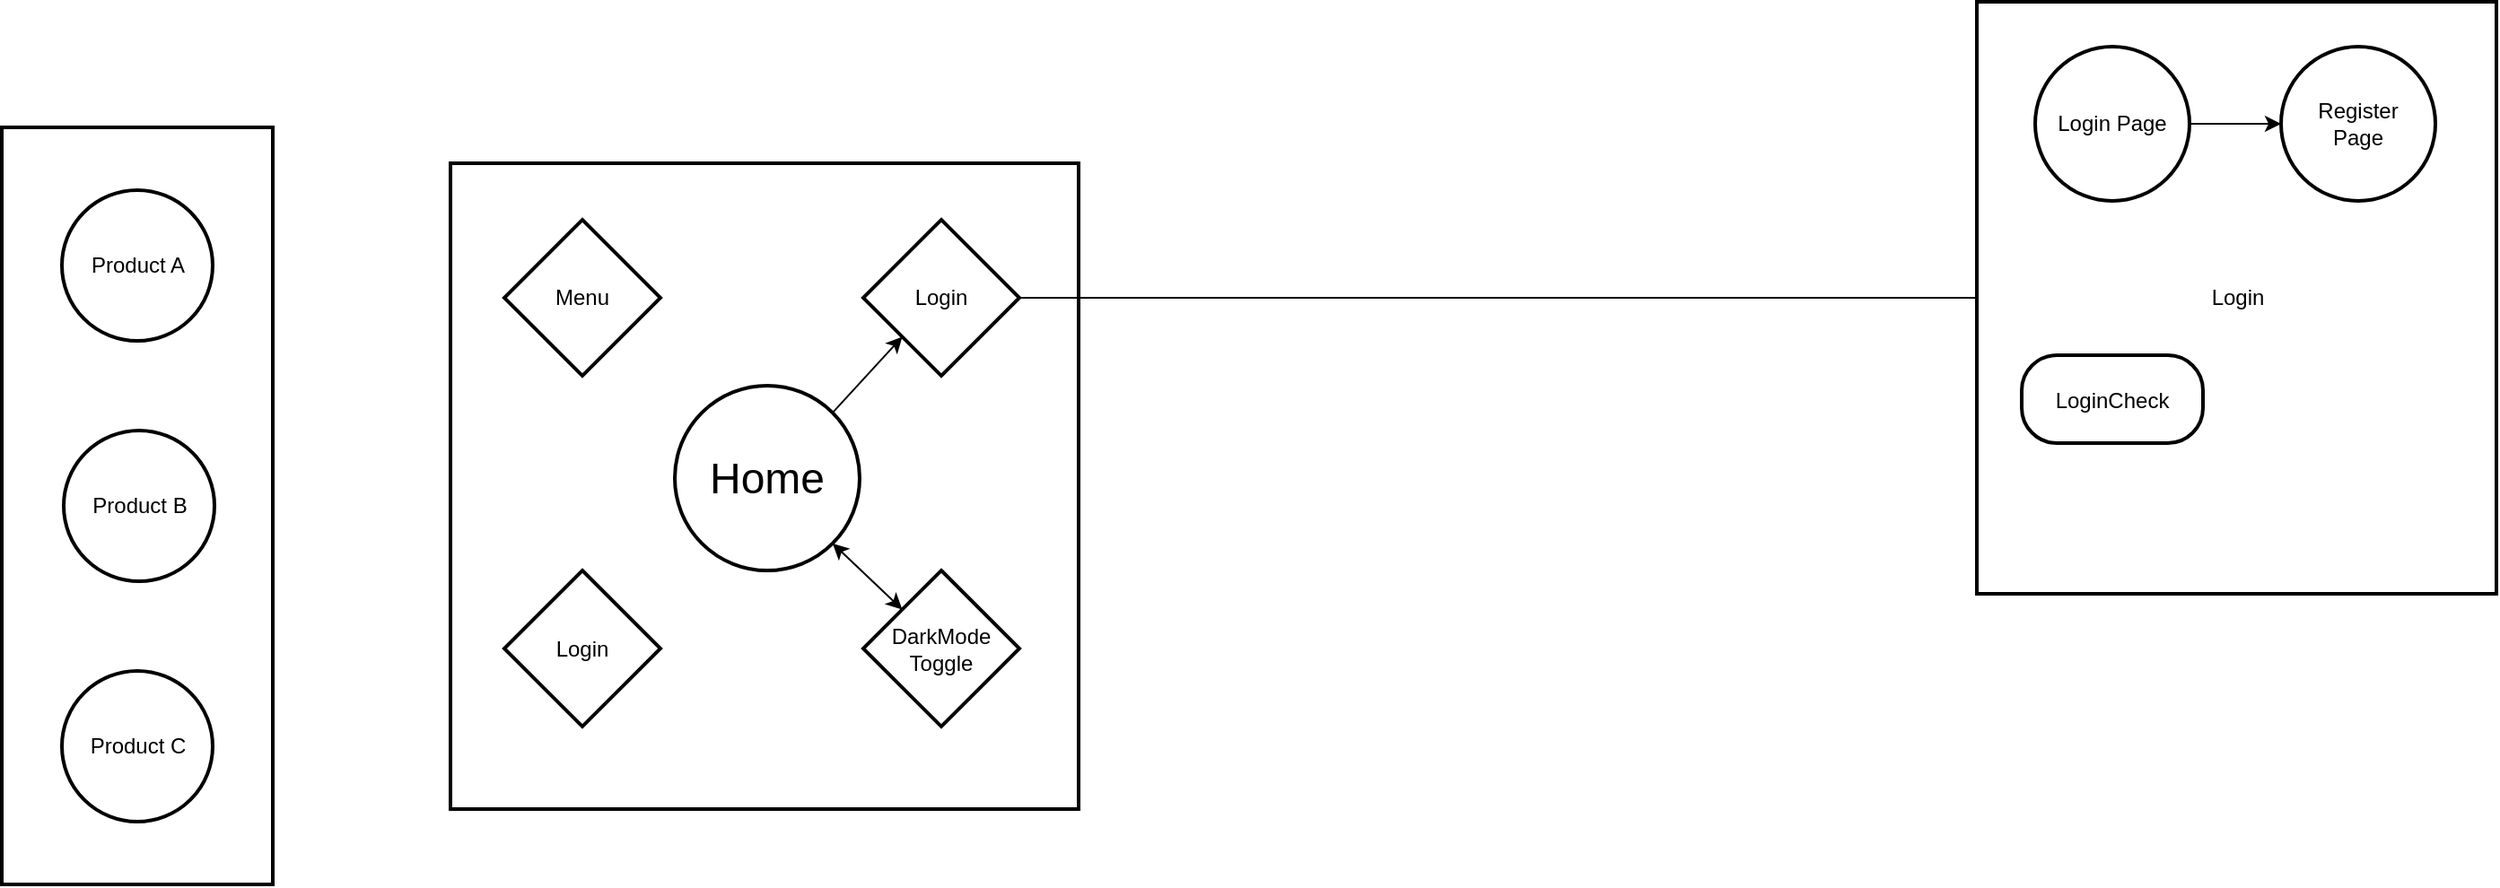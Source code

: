 <mxfile version="25.0.3">
  <diagram name="페이지-1" id="HWVJXGZuW3CK4hEEdGh3">
    <mxGraphModel dx="685" dy="565" grid="1" gridSize="10" guides="1" tooltips="1" connect="1" arrows="1" fold="1" page="1" pageScale="1" pageWidth="1654" pageHeight="1169" math="0" shadow="0">
      <root>
        <mxCell id="0" />
        <mxCell id="1" parent="0" />
        <mxCell id="2" value="Products" style="whiteSpace=wrap;strokeWidth=2;" parent="1" vertex="1">
          <mxGeometry x="210" y="370" width="151" height="422" as="geometry" />
        </mxCell>
        <mxCell id="4" value="" style="whiteSpace=wrap;strokeWidth=2;" parent="1" vertex="1">
          <mxGeometry x="460" y="390" width="350" height="360" as="geometry" />
        </mxCell>
        <mxCell id="S_vBsWQpr0SqbrmdmOaY-30" style="rounded=0;orthogonalLoop=1;jettySize=auto;html=1;exitX=1;exitY=0;exitDx=0;exitDy=0;entryX=0;entryY=1;entryDx=0;entryDy=0;" edge="1" parent="1" source="5" target="6">
          <mxGeometry relative="1" as="geometry" />
        </mxCell>
        <mxCell id="S_vBsWQpr0SqbrmdmOaY-37" style="rounded=0;orthogonalLoop=1;jettySize=auto;html=1;exitX=1;exitY=1;exitDx=0;exitDy=0;entryX=0;entryY=0;entryDx=0;entryDy=0;startArrow=classic;startFill=1;" edge="1" parent="1" source="5" target="S_vBsWQpr0SqbrmdmOaY-36">
          <mxGeometry relative="1" as="geometry" />
        </mxCell>
        <mxCell id="5" value="Home" style="ellipse;aspect=fixed;strokeWidth=2;whiteSpace=wrap;fontSize=24;" parent="1" vertex="1">
          <mxGeometry x="585" y="514" width="103" height="103" as="geometry" />
        </mxCell>
        <mxCell id="S_vBsWQpr0SqbrmdmOaY-31" style="edgeStyle=orthogonalEdgeStyle;rounded=0;orthogonalLoop=1;jettySize=auto;html=1;" edge="1" parent="1" source="6" target="S_vBsWQpr0SqbrmdmOaY-24">
          <mxGeometry relative="1" as="geometry" />
        </mxCell>
        <mxCell id="6" value="Login" style="rhombus;strokeWidth=2;whiteSpace=wrap;" parent="1" vertex="1">
          <mxGeometry x="690" y="421.5" width="87" height="87" as="geometry" />
        </mxCell>
        <mxCell id="11" value="Product A" style="ellipse;aspect=fixed;strokeWidth=2;whiteSpace=wrap;" parent="1" vertex="1">
          <mxGeometry x="243.5" y="405" width="84" height="84" as="geometry" />
        </mxCell>
        <mxCell id="12" value="Product B" style="ellipse;aspect=fixed;strokeWidth=2;whiteSpace=wrap;" parent="1" vertex="1">
          <mxGeometry x="244.5" y="539" width="84" height="84" as="geometry" />
        </mxCell>
        <mxCell id="13" value="Product C" style="ellipse;aspect=fixed;strokeWidth=2;whiteSpace=wrap;" parent="1" vertex="1">
          <mxGeometry x="243.5" y="673" width="84" height="84" as="geometry" />
        </mxCell>
        <mxCell id="S_vBsWQpr0SqbrmdmOaY-23" value="Login" style="whiteSpace=wrap;strokeWidth=2;" vertex="1" parent="1">
          <mxGeometry x="1310.5" y="300" width="289.5" height="330" as="geometry" />
        </mxCell>
        <mxCell id="S_vBsWQpr0SqbrmdmOaY-27" style="edgeStyle=orthogonalEdgeStyle;rounded=0;orthogonalLoop=1;jettySize=auto;html=1;entryX=0;entryY=0.5;entryDx=0;entryDy=0;" edge="1" parent="1" source="S_vBsWQpr0SqbrmdmOaY-24" target="S_vBsWQpr0SqbrmdmOaY-26">
          <mxGeometry relative="1" as="geometry" />
        </mxCell>
        <mxCell id="S_vBsWQpr0SqbrmdmOaY-24" value="Login Page" style="ellipse;aspect=fixed;strokeWidth=2;whiteSpace=wrap;" vertex="1" parent="1">
          <mxGeometry x="1343" y="325" width="86" height="86" as="geometry" />
        </mxCell>
        <mxCell id="S_vBsWQpr0SqbrmdmOaY-25" value="LoginCheck" style="rounded=1;arcSize=40;strokeWidth=2" vertex="1" parent="1">
          <mxGeometry x="1335.5" y="497" width="101" height="49" as="geometry" />
        </mxCell>
        <mxCell id="S_vBsWQpr0SqbrmdmOaY-26" value="Register&#xa;Page" style="ellipse;aspect=fixed;strokeWidth=2;whiteSpace=wrap;" vertex="1" parent="1">
          <mxGeometry x="1480" y="325" width="86" height="86" as="geometry" />
        </mxCell>
        <mxCell id="S_vBsWQpr0SqbrmdmOaY-32" value="Menu" style="rhombus;strokeWidth=2;whiteSpace=wrap;" vertex="1" parent="1">
          <mxGeometry x="490" y="421.5" width="87" height="87" as="geometry" />
        </mxCell>
        <mxCell id="S_vBsWQpr0SqbrmdmOaY-33" value="Login" style="rhombus;strokeWidth=2;whiteSpace=wrap;" vertex="1" parent="1">
          <mxGeometry x="490" y="617" width="87" height="87" as="geometry" />
        </mxCell>
        <mxCell id="S_vBsWQpr0SqbrmdmOaY-36" value="DarkMode&#xa;Toggle" style="rhombus;strokeWidth=2;whiteSpace=wrap;align=center;verticalAlign=middle;labelPosition=center;verticalLabelPosition=middle;horizontal=1;" vertex="1" parent="1">
          <mxGeometry x="690" y="617" width="87" height="87" as="geometry" />
        </mxCell>
      </root>
    </mxGraphModel>
  </diagram>
</mxfile>
